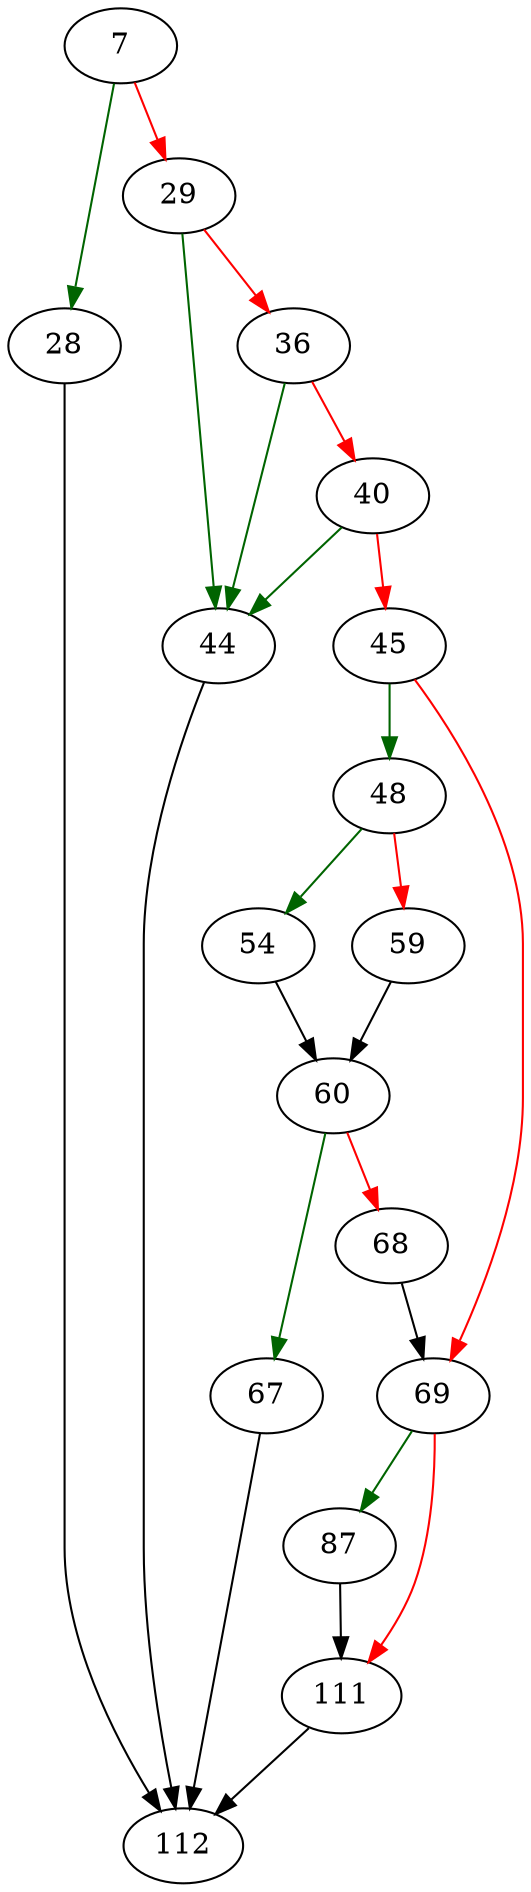 strict digraph "codeAttach" {
	// Node definitions.
	7 [entry=true];
	28;
	29;
	112;
	44;
	36;
	40;
	45;
	48;
	69;
	54;
	59;
	60;
	67;
	68;
	87;
	111;

	// Edge definitions.
	7 -> 28 [
		color=darkgreen
		cond=true
	];
	7 -> 29 [
		color=red
		cond=false
	];
	28 -> 112;
	29 -> 44 [
		color=darkgreen
		cond=true
	];
	29 -> 36 [
		color=red
		cond=false
	];
	44 -> 112;
	36 -> 44 [
		color=darkgreen
		cond=true
	];
	36 -> 40 [
		color=red
		cond=false
	];
	40 -> 44 [
		color=darkgreen
		cond=true
	];
	40 -> 45 [
		color=red
		cond=false
	];
	45 -> 48 [
		color=darkgreen
		cond=true
	];
	45 -> 69 [
		color=red
		cond=false
	];
	48 -> 54 [
		color=darkgreen
		cond=true
	];
	48 -> 59 [
		color=red
		cond=false
	];
	69 -> 87 [
		color=darkgreen
		cond=true
	];
	69 -> 111 [
		color=red
		cond=false
	];
	54 -> 60;
	59 -> 60;
	60 -> 67 [
		color=darkgreen
		cond=true
	];
	60 -> 68 [
		color=red
		cond=false
	];
	67 -> 112;
	68 -> 69;
	87 -> 111;
	111 -> 112;
}
